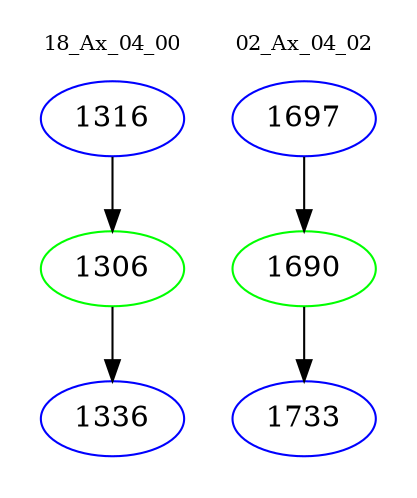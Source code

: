 digraph{
subgraph cluster_0 {
color = white
label = "18_Ax_04_00";
fontsize=10;
T0_1316 [label="1316", color="blue"]
T0_1316 -> T0_1306 [color="black"]
T0_1306 [label="1306", color="green"]
T0_1306 -> T0_1336 [color="black"]
T0_1336 [label="1336", color="blue"]
}
subgraph cluster_1 {
color = white
label = "02_Ax_04_02";
fontsize=10;
T1_1697 [label="1697", color="blue"]
T1_1697 -> T1_1690 [color="black"]
T1_1690 [label="1690", color="green"]
T1_1690 -> T1_1733 [color="black"]
T1_1733 [label="1733", color="blue"]
}
}
